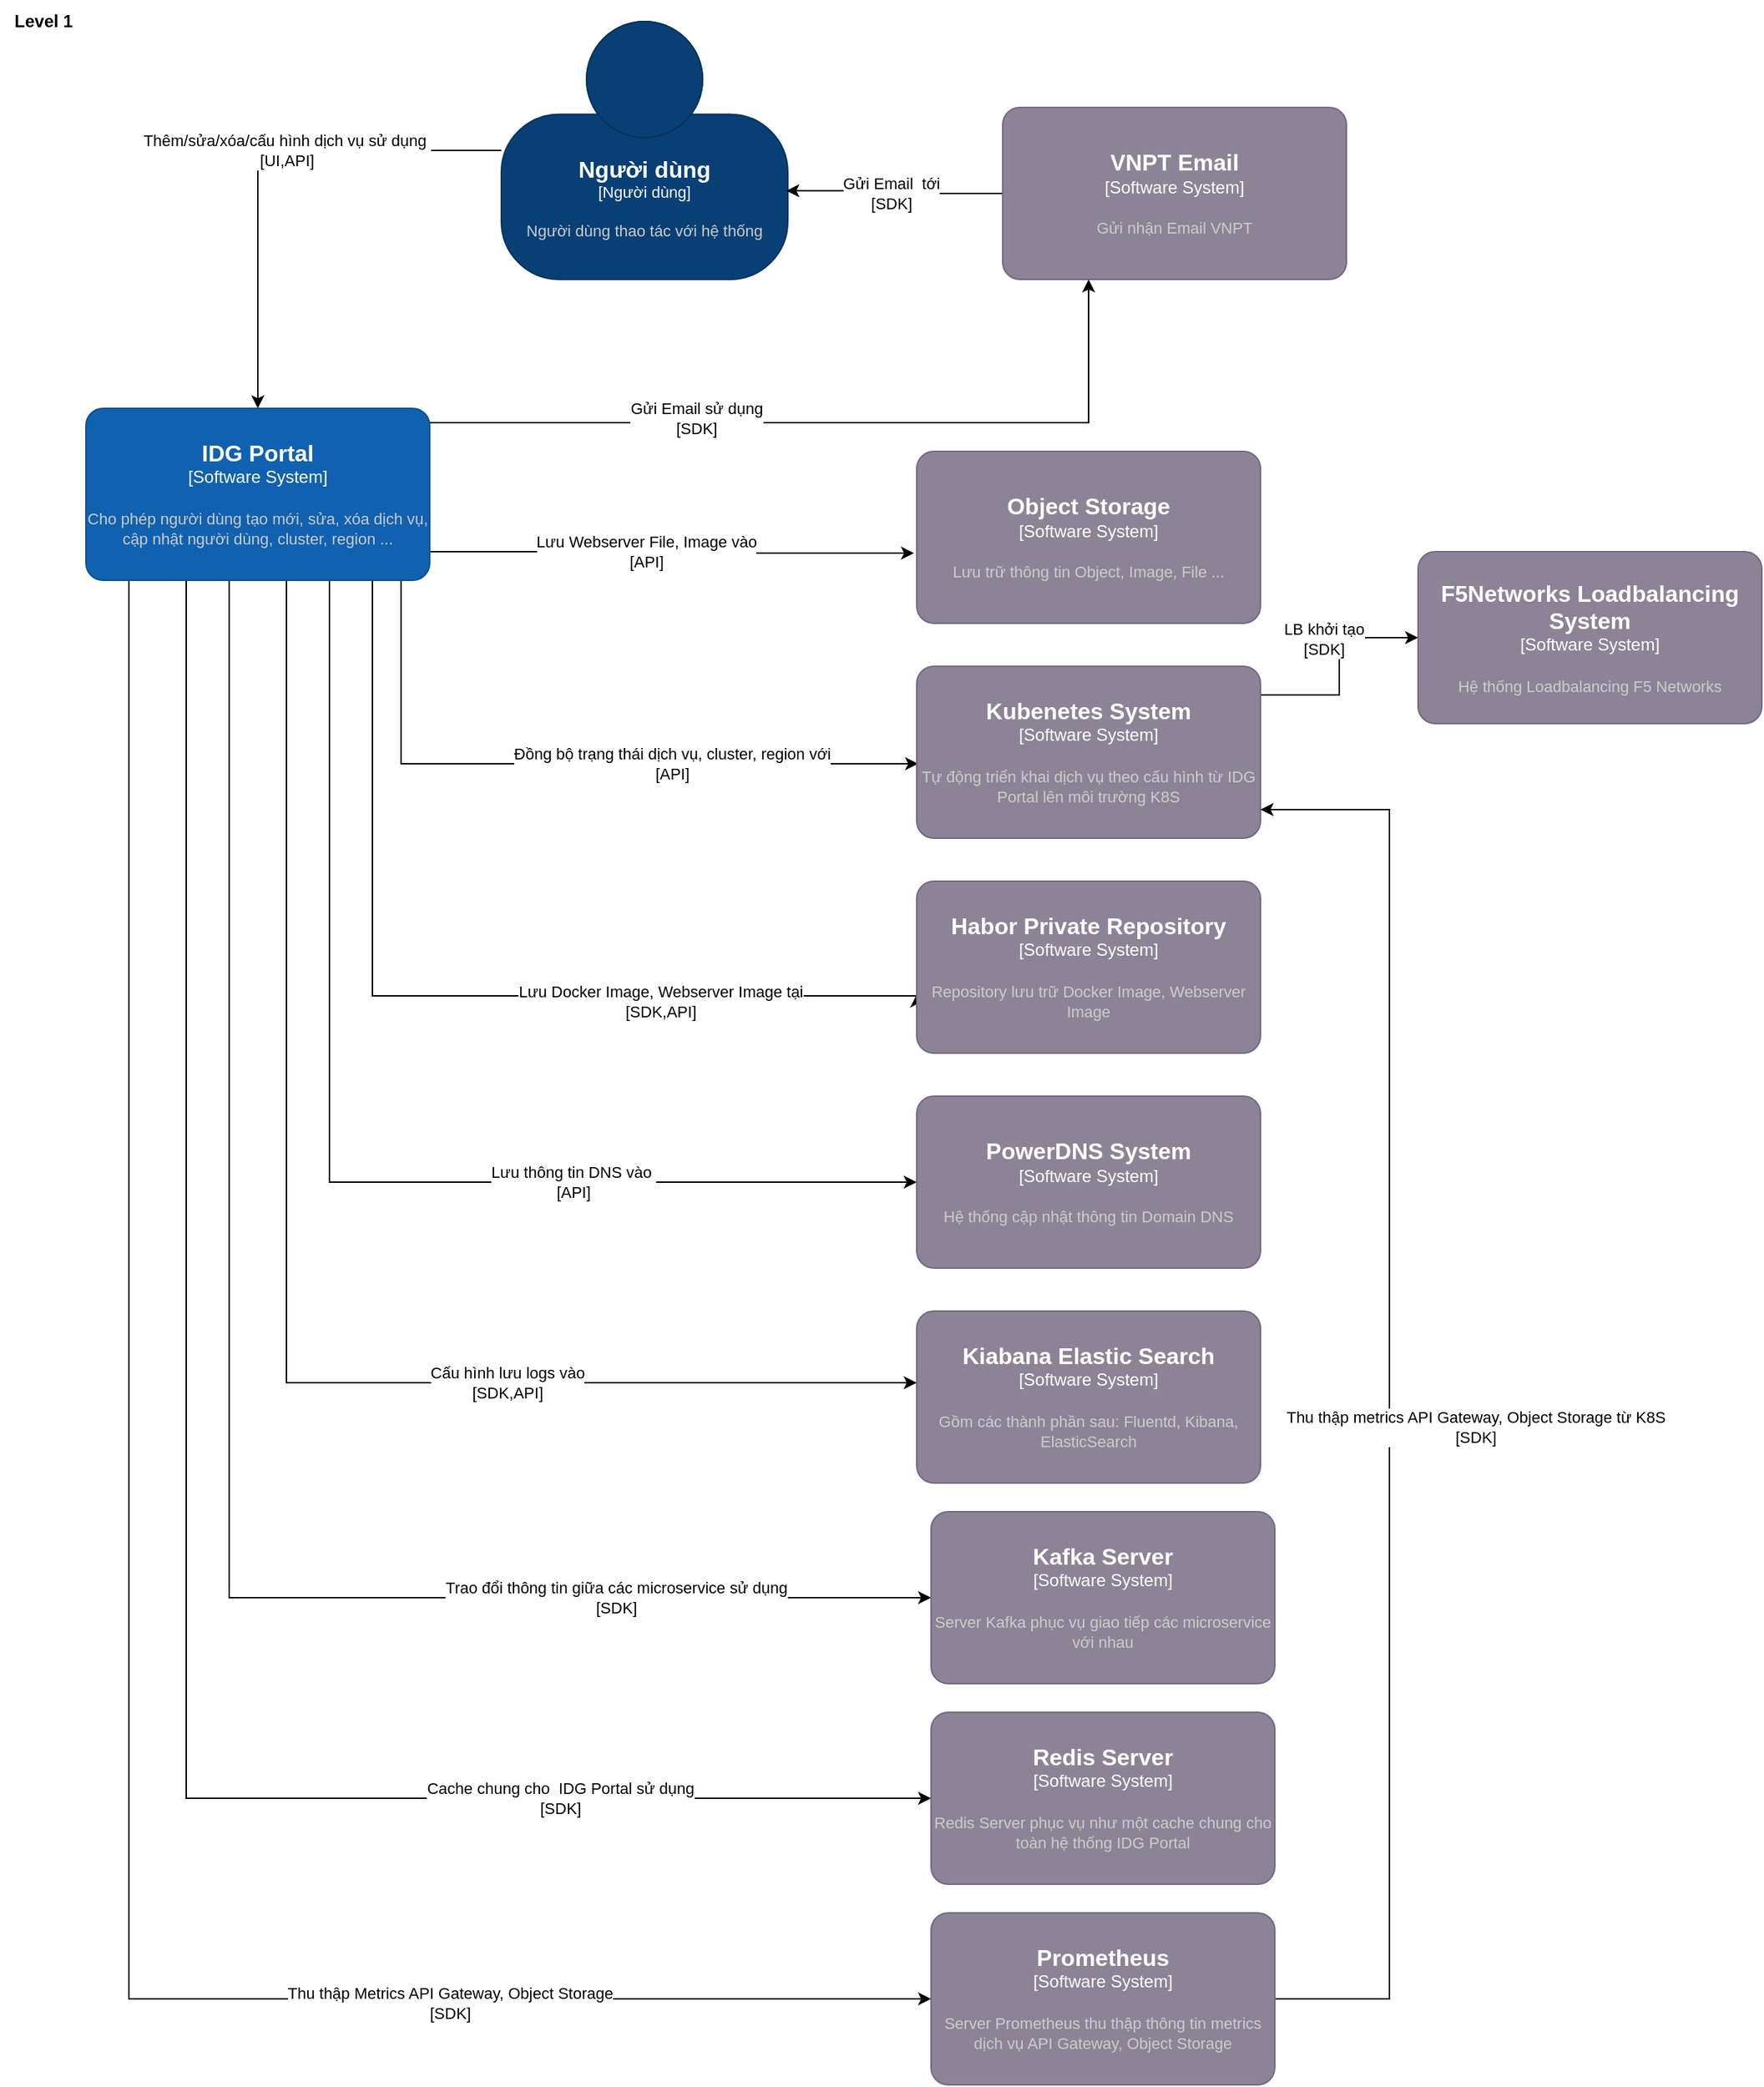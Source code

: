 <mxfile version="20.8.15" type="github">
  <diagram name="Page-1" id="nQsIqWVMZnrbPcf96f-v">
    <mxGraphModel dx="1687" dy="936" grid="1" gridSize="10" guides="1" tooltips="1" connect="1" arrows="1" fold="1" page="1" pageScale="1" pageWidth="850" pageHeight="1100" math="0" shadow="0">
      <root>
        <mxCell id="0" />
        <mxCell id="1" parent="0" />
        <mxCell id="qy9-5uaOzQTob9xjpulP-11" style="edgeStyle=orthogonalEdgeStyle;rounded=0;orthogonalLoop=1;jettySize=auto;html=1;entryX=0.5;entryY=0;entryDx=0;entryDy=0;entryPerimeter=0;" parent="1" source="qy9-5uaOzQTob9xjpulP-1" target="qy9-5uaOzQTob9xjpulP-2" edge="1">
          <mxGeometry relative="1" as="geometry" />
        </mxCell>
        <mxCell id="qy9-5uaOzQTob9xjpulP-12" value="Thêm/sửa/xóa/cấu hình dịch vụ sử dụng&amp;nbsp;&lt;br&gt;[UI,API]" style="edgeLabel;html=1;align=center;verticalAlign=middle;resizable=0;points=[];" parent="qy9-5uaOzQTob9xjpulP-11" vertex="1" connectable="0">
          <mxGeometry x="-0.251" y="2" relative="1" as="geometry">
            <mxPoint x="-19" y="-2" as="offset" />
          </mxGeometry>
        </mxCell>
        <object placeholders="1" c4Name="Người dùng" c4Type="Người dùng" c4Description="Người dùng thao tác với hệ thống" label="&lt;font style=&quot;font-size: 16px&quot;&gt;&lt;b&gt;%c4Name%&lt;/b&gt;&lt;/font&gt;&lt;div&gt;[%c4Type%]&lt;/div&gt;&lt;br&gt;&lt;div&gt;&lt;font style=&quot;font-size: 11px&quot;&gt;&lt;font color=&quot;#cccccc&quot;&gt;%c4Description%&lt;/font&gt;&lt;/div&gt;" id="qy9-5uaOzQTob9xjpulP-1">
          <mxCell style="html=1;fontSize=11;dashed=0;whiteSpace=wrap;fillColor=#083F75;strokeColor=#06315C;fontColor=#ffffff;shape=mxgraph.c4.person2;align=center;metaEdit=1;points=[[0.5,0,0],[1,0.5,0],[1,0.75,0],[0.75,1,0],[0.5,1,0],[0.25,1,0],[0,0.75,0],[0,0.5,0]];resizable=0;" parent="1" vertex="1">
            <mxGeometry x="360" y="30" width="200" height="180" as="geometry" />
          </mxCell>
        </object>
        <mxCell id="qy9-5uaOzQTob9xjpulP-14" style="edgeStyle=orthogonalEdgeStyle;rounded=0;orthogonalLoop=1;jettySize=auto;html=1;" parent="1" source="qy9-5uaOzQTob9xjpulP-2" target="qy9-5uaOzQTob9xjpulP-3" edge="1">
          <mxGeometry relative="1" as="geometry">
            <Array as="points">
              <mxPoint x="770" y="310" />
            </Array>
          </mxGeometry>
        </mxCell>
        <mxCell id="qy9-5uaOzQTob9xjpulP-15" value="Gửi Email sử dụng&lt;br&gt;[SDK]" style="edgeLabel;html=1;align=center;verticalAlign=middle;resizable=0;points=[];" parent="qy9-5uaOzQTob9xjpulP-14" vertex="1" connectable="0">
          <mxGeometry x="-0.335" y="3" relative="1" as="geometry">
            <mxPoint as="offset" />
          </mxGeometry>
        </mxCell>
        <mxCell id="qy9-5uaOzQTob9xjpulP-17" style="edgeStyle=orthogonalEdgeStyle;rounded=0;orthogonalLoop=1;jettySize=auto;html=1;entryX=-0.008;entryY=0.592;entryDx=0;entryDy=0;entryPerimeter=0;" parent="1" source="qy9-5uaOzQTob9xjpulP-2" target="qy9-5uaOzQTob9xjpulP-4" edge="1">
          <mxGeometry relative="1" as="geometry">
            <Array as="points">
              <mxPoint x="530" y="400" />
              <mxPoint x="530" y="401" />
            </Array>
          </mxGeometry>
        </mxCell>
        <mxCell id="qy9-5uaOzQTob9xjpulP-18" value="Lưu Webserver File, Image vào&lt;br&gt;[API]" style="edgeLabel;html=1;align=center;verticalAlign=middle;resizable=0;points=[];" parent="qy9-5uaOzQTob9xjpulP-17" vertex="1" connectable="0">
          <mxGeometry x="-0.609" y="-1" relative="1" as="geometry">
            <mxPoint x="84" y="-1" as="offset" />
          </mxGeometry>
        </mxCell>
        <mxCell id="qy9-5uaOzQTob9xjpulP-20" style="edgeStyle=orthogonalEdgeStyle;rounded=0;orthogonalLoop=1;jettySize=auto;html=1;entryX=0.004;entryY=0.567;entryDx=0;entryDy=0;entryPerimeter=0;" parent="1" source="qy9-5uaOzQTob9xjpulP-2" target="qy9-5uaOzQTob9xjpulP-5" edge="1">
          <mxGeometry relative="1" as="geometry">
            <Array as="points">
              <mxPoint x="290" y="548" />
            </Array>
          </mxGeometry>
        </mxCell>
        <mxCell id="qy9-5uaOzQTob9xjpulP-21" value="Đồng bộ trạng thái dịch vụ, cluster, region với&lt;br&gt;[API]" style="edgeLabel;html=1;align=center;verticalAlign=middle;resizable=0;points=[];" parent="qy9-5uaOzQTob9xjpulP-20" vertex="1" connectable="0">
          <mxGeometry x="0.596" relative="1" as="geometry">
            <mxPoint x="-73" as="offset" />
          </mxGeometry>
        </mxCell>
        <mxCell id="qy9-5uaOzQTob9xjpulP-24" style="edgeStyle=orthogonalEdgeStyle;rounded=0;orthogonalLoop=1;jettySize=auto;html=1;entryX=0;entryY=0.658;entryDx=0;entryDy=0;entryPerimeter=0;" parent="1" source="qy9-5uaOzQTob9xjpulP-2" target="qy9-5uaOzQTob9xjpulP-23" edge="1">
          <mxGeometry relative="1" as="geometry">
            <Array as="points">
              <mxPoint x="270" y="710" />
            </Array>
          </mxGeometry>
        </mxCell>
        <mxCell id="qy9-5uaOzQTob9xjpulP-25" value="Lưu Docker Image, Webserver Image tại&lt;br&gt;[SDK,API]" style="edgeLabel;html=1;align=center;verticalAlign=middle;resizable=0;points=[];" parent="qy9-5uaOzQTob9xjpulP-24" vertex="1" connectable="0">
          <mxGeometry x="0.524" y="-4" relative="1" as="geometry">
            <mxPoint x="-21" as="offset" />
          </mxGeometry>
        </mxCell>
        <mxCell id="F3-BDdjjnU7tB3izrfYW-4" style="edgeStyle=orthogonalEdgeStyle;rounded=0;orthogonalLoop=1;jettySize=auto;html=1;" parent="1" source="qy9-5uaOzQTob9xjpulP-2" target="F3-BDdjjnU7tB3izrfYW-2" edge="1">
          <mxGeometry relative="1" as="geometry">
            <Array as="points">
              <mxPoint x="240" y="840" />
            </Array>
          </mxGeometry>
        </mxCell>
        <mxCell id="F3-BDdjjnU7tB3izrfYW-5" value="Lưu thông tin DNS vào&amp;nbsp;&lt;br&gt;[API]" style="edgeLabel;html=1;align=center;verticalAlign=middle;resizable=0;points=[];" parent="F3-BDdjjnU7tB3izrfYW-4" vertex="1" connectable="0">
          <mxGeometry x="0.352" y="2" relative="1" as="geometry">
            <mxPoint x="29" y="2" as="offset" />
          </mxGeometry>
        </mxCell>
        <mxCell id="F3-BDdjjnU7tB3izrfYW-7" style="edgeStyle=orthogonalEdgeStyle;rounded=0;orthogonalLoop=1;jettySize=auto;html=1;" parent="1" source="qy9-5uaOzQTob9xjpulP-2" target="F3-BDdjjnU7tB3izrfYW-6" edge="1">
          <mxGeometry relative="1" as="geometry">
            <Array as="points">
              <mxPoint x="210" y="980" />
            </Array>
          </mxGeometry>
        </mxCell>
        <mxCell id="F3-BDdjjnU7tB3izrfYW-8" value="Cấu hình lưu logs vào&lt;br&gt;[SDK,API]" style="edgeLabel;html=1;align=center;verticalAlign=middle;resizable=0;points=[];" parent="F3-BDdjjnU7tB3izrfYW-7" vertex="1" connectable="0">
          <mxGeometry x="0.428" relative="1" as="geometry">
            <mxPoint as="offset" />
          </mxGeometry>
        </mxCell>
        <mxCell id="F3-BDdjjnU7tB3izrfYW-11" style="edgeStyle=orthogonalEdgeStyle;rounded=0;orthogonalLoop=1;jettySize=auto;html=1;" parent="1" source="qy9-5uaOzQTob9xjpulP-2" target="F3-BDdjjnU7tB3izrfYW-9" edge="1">
          <mxGeometry relative="1" as="geometry">
            <Array as="points">
              <mxPoint x="170" y="1130" />
            </Array>
          </mxGeometry>
        </mxCell>
        <mxCell id="F3-BDdjjnU7tB3izrfYW-12" value="Trao đổi thông tin giữa các microservice sử dụng&lt;br&gt;[SDK]" style="edgeLabel;html=1;align=center;verticalAlign=middle;resizable=0;points=[];" parent="F3-BDdjjnU7tB3izrfYW-11" vertex="1" connectable="0">
          <mxGeometry x="0.735" y="1" relative="1" as="geometry">
            <mxPoint x="-61" y="1" as="offset" />
          </mxGeometry>
        </mxCell>
        <mxCell id="F3-BDdjjnU7tB3izrfYW-13" style="edgeStyle=orthogonalEdgeStyle;rounded=0;orthogonalLoop=1;jettySize=auto;html=1;" parent="1" source="qy9-5uaOzQTob9xjpulP-2" target="F3-BDdjjnU7tB3izrfYW-10" edge="1">
          <mxGeometry relative="1" as="geometry">
            <Array as="points">
              <mxPoint x="140" y="1270" />
            </Array>
          </mxGeometry>
        </mxCell>
        <mxCell id="F3-BDdjjnU7tB3izrfYW-14" value="Cache chung cho&amp;nbsp; IDG Portal sử dụng&lt;br&gt;[SDK]" style="edgeLabel;html=1;align=center;verticalAlign=middle;resizable=0;points=[];" parent="F3-BDdjjnU7tB3izrfYW-13" vertex="1" connectable="0">
          <mxGeometry x="0.745" y="-1" relative="1" as="geometry">
            <mxPoint x="-85" y="-1" as="offset" />
          </mxGeometry>
        </mxCell>
        <mxCell id="lZMzKJCvB__8pkJdDw-H-3" style="edgeStyle=orthogonalEdgeStyle;rounded=0;orthogonalLoop=1;jettySize=auto;html=1;" edge="1" parent="1" source="qy9-5uaOzQTob9xjpulP-2" target="lZMzKJCvB__8pkJdDw-H-2">
          <mxGeometry relative="1" as="geometry">
            <Array as="points">
              <mxPoint x="100" y="1410" />
            </Array>
          </mxGeometry>
        </mxCell>
        <mxCell id="lZMzKJCvB__8pkJdDw-H-6" value="Thu thập Metrics API Gateway, Object Storage&lt;br&gt;[SDK]" style="edgeLabel;html=1;align=center;verticalAlign=middle;resizable=0;points=[];" vertex="1" connectable="0" parent="lZMzKJCvB__8pkJdDw-H-3">
          <mxGeometry x="0.566" y="-3" relative="1" as="geometry">
            <mxPoint as="offset" />
          </mxGeometry>
        </mxCell>
        <object placeholders="1" c4Name="IDG Portal" c4Type="Software System" c4Description="Cho phép người dùng tạo mới, sửa, xóa dịch vụ, cập nhật người dùng, cluster, region ..." label="&lt;font style=&quot;font-size: 16px&quot;&gt;&lt;b&gt;%c4Name%&lt;/b&gt;&lt;/font&gt;&lt;div&gt;[%c4Type%]&lt;/div&gt;&lt;br&gt;&lt;div&gt;&lt;font style=&quot;font-size: 11px&quot;&gt;&lt;font color=&quot;#cccccc&quot;&gt;%c4Description%&lt;/font&gt;&lt;/div&gt;" id="qy9-5uaOzQTob9xjpulP-2">
          <mxCell style="rounded=1;whiteSpace=wrap;html=1;labelBackgroundColor=none;fillColor=#1061B0;fontColor=#ffffff;align=center;arcSize=10;strokeColor=#0D5091;metaEdit=1;resizable=0;points=[[0.25,0,0],[0.5,0,0],[0.75,0,0],[1,0.25,0],[1,0.5,0],[1,0.75,0],[0.75,1,0],[0.5,1,0],[0.25,1,0],[0,0.75,0],[0,0.5,0],[0,0.25,0]];" parent="1" vertex="1">
            <mxGeometry x="70" y="300" width="240" height="120" as="geometry" />
          </mxCell>
        </object>
        <mxCell id="qy9-5uaOzQTob9xjpulP-9" style="edgeStyle=orthogonalEdgeStyle;rounded=0;orthogonalLoop=1;jettySize=auto;html=1;entryX=0.995;entryY=0.656;entryDx=0;entryDy=0;entryPerimeter=0;" parent="1" source="qy9-5uaOzQTob9xjpulP-3" target="qy9-5uaOzQTob9xjpulP-1" edge="1">
          <mxGeometry relative="1" as="geometry">
            <Array as="points">
              <mxPoint x="605" y="150" />
              <mxPoint x="605" y="148" />
            </Array>
          </mxGeometry>
        </mxCell>
        <mxCell id="qy9-5uaOzQTob9xjpulP-13" value="Gửi Email&amp;nbsp; tới&lt;br&gt;[SDK]" style="edgeLabel;html=1;align=center;verticalAlign=middle;resizable=0;points=[];" parent="qy9-5uaOzQTob9xjpulP-9" vertex="1" connectable="0">
          <mxGeometry x="0.175" y="-1" relative="1" as="geometry">
            <mxPoint x="12" y="1" as="offset" />
          </mxGeometry>
        </mxCell>
        <object placeholders="1" c4Name="VNPT Email" c4Type="Software System" c4Description="Gửi nhận Email VNPT" label="&lt;font style=&quot;font-size: 16px&quot;&gt;&lt;b&gt;%c4Name%&lt;/b&gt;&lt;/font&gt;&lt;div&gt;[%c4Type%]&lt;/div&gt;&lt;br&gt;&lt;div&gt;&lt;font style=&quot;font-size: 11px&quot;&gt;&lt;font color=&quot;#cccccc&quot;&gt;%c4Description%&lt;/font&gt;&lt;/div&gt;" id="qy9-5uaOzQTob9xjpulP-3">
          <mxCell style="rounded=1;whiteSpace=wrap;html=1;labelBackgroundColor=none;fillColor=#8C8496;fontColor=#ffffff;align=center;arcSize=10;strokeColor=#736782;metaEdit=1;resizable=0;points=[[0.25,0,0],[0.5,0,0],[0.75,0,0],[1,0.25,0],[1,0.5,0],[1,0.75,0],[0.75,1,0],[0.5,1,0],[0.25,1,0],[0,0.75,0],[0,0.5,0],[0,0.25,0]];" parent="1" vertex="1">
            <mxGeometry x="710" y="90" width="240" height="120" as="geometry" />
          </mxCell>
        </object>
        <object placeholders="1" c4Name="Object Storage" c4Type="Software System" c4Description="Lưu trữ thông tin Object, Image, File ..." label="&lt;font style=&quot;font-size: 16px&quot;&gt;&lt;b&gt;%c4Name%&lt;/b&gt;&lt;/font&gt;&lt;div&gt;[%c4Type%]&lt;/div&gt;&lt;br&gt;&lt;div&gt;&lt;font style=&quot;font-size: 11px&quot;&gt;&lt;font color=&quot;#cccccc&quot;&gt;%c4Description%&lt;/font&gt;&lt;/div&gt;" id="qy9-5uaOzQTob9xjpulP-4">
          <mxCell style="rounded=1;whiteSpace=wrap;html=1;labelBackgroundColor=none;fillColor=#8C8496;fontColor=#ffffff;align=center;arcSize=10;strokeColor=#736782;metaEdit=1;resizable=0;points=[[0.25,0,0],[0.5,0,0],[0.75,0,0],[1,0.25,0],[1,0.5,0],[1,0.75,0],[0.75,1,0],[0.5,1,0],[0.25,1,0],[0,0.75,0],[0,0.5,0],[0,0.25,0]];" parent="1" vertex="1">
            <mxGeometry x="650" y="330" width="240" height="120" as="geometry" />
          </mxCell>
        </object>
        <mxCell id="F3-BDdjjnU7tB3izrfYW-3" value="" style="edgeStyle=orthogonalEdgeStyle;rounded=0;orthogonalLoop=1;jettySize=auto;html=1;" parent="1" source="qy9-5uaOzQTob9xjpulP-5" target="F3-BDdjjnU7tB3izrfYW-1" edge="1">
          <mxGeometry relative="1" as="geometry">
            <Array as="points">
              <mxPoint x="945" y="500" />
              <mxPoint x="945" y="460" />
            </Array>
          </mxGeometry>
        </mxCell>
        <mxCell id="lZMzKJCvB__8pkJdDw-H-1" value="LB khởi tạo&lt;br&gt;[SDK]" style="edgeLabel;html=1;align=center;verticalAlign=middle;resizable=0;points=[];" vertex="1" connectable="0" parent="F3-BDdjjnU7tB3izrfYW-3">
          <mxGeometry x="0.24" y="-1" relative="1" as="geometry">
            <mxPoint x="-12" y="-1" as="offset" />
          </mxGeometry>
        </mxCell>
        <object placeholders="1" c4Name="Kubenetes System" c4Type="Software System" c4Description="Tự động triển khai dịch vụ theo cấu hình từ IDG Portal lên môi trường K8S" label="&lt;font style=&quot;font-size: 16px&quot;&gt;&lt;b&gt;%c4Name%&lt;/b&gt;&lt;/font&gt;&lt;div&gt;[%c4Type%]&lt;/div&gt;&lt;br&gt;&lt;div&gt;&lt;font style=&quot;font-size: 11px&quot;&gt;&lt;font color=&quot;#cccccc&quot;&gt;%c4Description%&lt;/font&gt;&lt;/div&gt;" id="qy9-5uaOzQTob9xjpulP-5">
          <mxCell style="rounded=1;whiteSpace=wrap;html=1;labelBackgroundColor=none;fillColor=#8C8496;fontColor=#ffffff;align=center;arcSize=10;strokeColor=#736782;metaEdit=1;resizable=0;points=[[0.25,0,0],[0.5,0,0],[0.75,0,0],[1,0.25,0],[1,0.5,0],[1,0.75,0],[0.75,1,0],[0.5,1,0],[0.25,1,0],[0,0.75,0],[0,0.5,0],[0,0.25,0]];" parent="1" vertex="1">
            <mxGeometry x="650" y="480" width="240" height="120" as="geometry" />
          </mxCell>
        </object>
        <object placeholders="1" c4Name="Habor Private Repository" c4Type="Software System" c4Description="Repository lưu trữ Docker Image, Webserver Image" label="&lt;font style=&quot;font-size: 16px&quot;&gt;&lt;b&gt;%c4Name%&lt;/b&gt;&lt;/font&gt;&lt;div&gt;[%c4Type%]&lt;/div&gt;&lt;br&gt;&lt;div&gt;&lt;font style=&quot;font-size: 11px&quot;&gt;&lt;font color=&quot;#cccccc&quot;&gt;%c4Description%&lt;/font&gt;&lt;/div&gt;" id="qy9-5uaOzQTob9xjpulP-23">
          <mxCell style="rounded=1;whiteSpace=wrap;html=1;labelBackgroundColor=none;fillColor=#8C8496;fontColor=#ffffff;align=center;arcSize=10;strokeColor=#736782;metaEdit=1;resizable=0;points=[[0.25,0,0],[0.5,0,0],[0.75,0,0],[1,0.25,0],[1,0.5,0],[1,0.75,0],[0.75,1,0],[0.5,1,0],[0.25,1,0],[0,0.75,0],[0,0.5,0],[0,0.25,0]];" parent="1" vertex="1">
            <mxGeometry x="650" y="630" width="240" height="120" as="geometry" />
          </mxCell>
        </object>
        <mxCell id="qy9-5uaOzQTob9xjpulP-26" value="Level 1" style="text;html=1;align=center;verticalAlign=middle;resizable=0;points=[];autosize=1;strokeColor=none;fillColor=none;fontStyle=1" parent="1" vertex="1">
          <mxGeometry x="10" y="15" width="60" height="30" as="geometry" />
        </mxCell>
        <object placeholders="1" c4Name="F5Networks Loadbalancing System" c4Type="Software System" c4Description="Hệ thống Loadbalancing F5 Networks" label="&lt;font style=&quot;font-size: 16px&quot;&gt;&lt;b&gt;%c4Name%&lt;/b&gt;&lt;/font&gt;&lt;div&gt;[%c4Type%]&lt;/div&gt;&lt;br&gt;&lt;div&gt;&lt;font style=&quot;font-size: 11px&quot;&gt;&lt;font color=&quot;#cccccc&quot;&gt;%c4Description%&lt;/font&gt;&lt;/div&gt;" id="F3-BDdjjnU7tB3izrfYW-1">
          <mxCell style="rounded=1;whiteSpace=wrap;html=1;labelBackgroundColor=none;fillColor=#8C8496;fontColor=#ffffff;align=center;arcSize=10;strokeColor=#736782;metaEdit=1;resizable=0;points=[[0.25,0,0],[0.5,0,0],[0.75,0,0],[1,0.25,0],[1,0.5,0],[1,0.75,0],[0.75,1,0],[0.5,1,0],[0.25,1,0],[0,0.75,0],[0,0.5,0],[0,0.25,0]];" parent="1" vertex="1">
            <mxGeometry x="1000" y="400" width="240" height="120" as="geometry" />
          </mxCell>
        </object>
        <object placeholders="1" c4Name="PowerDNS System" c4Type="Software System" c4Description="Hệ thống cập nhật thông tin Domain DNS" label="&lt;font style=&quot;font-size: 16px&quot;&gt;&lt;b&gt;%c4Name%&lt;/b&gt;&lt;/font&gt;&lt;div&gt;[%c4Type%]&lt;/div&gt;&lt;br&gt;&lt;div&gt;&lt;font style=&quot;font-size: 11px&quot;&gt;&lt;font color=&quot;#cccccc&quot;&gt;%c4Description%&lt;/font&gt;&lt;/div&gt;" id="F3-BDdjjnU7tB3izrfYW-2">
          <mxCell style="rounded=1;whiteSpace=wrap;html=1;labelBackgroundColor=none;fillColor=#8C8496;fontColor=#ffffff;align=center;arcSize=10;strokeColor=#736782;metaEdit=1;resizable=0;points=[[0.25,0,0],[0.5,0,0],[0.75,0,0],[1,0.25,0],[1,0.5,0],[1,0.75,0],[0.75,1,0],[0.5,1,0],[0.25,1,0],[0,0.75,0],[0,0.5,0],[0,0.25,0]];" parent="1" vertex="1">
            <mxGeometry x="650" y="780" width="240" height="120" as="geometry" />
          </mxCell>
        </object>
        <object placeholders="1" c4Name="Kiabana Elastic Search" c4Type="Software System" c4Description="Gồm các thành phần sau: Fluentd, Kibana, ElasticSearch" label="&lt;font style=&quot;font-size: 16px&quot;&gt;&lt;b&gt;%c4Name%&lt;/b&gt;&lt;/font&gt;&lt;div&gt;[%c4Type%]&lt;/div&gt;&lt;br&gt;&lt;div&gt;&lt;font style=&quot;font-size: 11px&quot;&gt;&lt;font color=&quot;#cccccc&quot;&gt;%c4Description%&lt;/font&gt;&lt;/div&gt;" id="F3-BDdjjnU7tB3izrfYW-6">
          <mxCell style="rounded=1;whiteSpace=wrap;html=1;labelBackgroundColor=none;fillColor=#8C8496;fontColor=#ffffff;align=center;arcSize=10;strokeColor=#736782;metaEdit=1;resizable=0;points=[[0.25,0,0],[0.5,0,0],[0.75,0,0],[1,0.25,0],[1,0.5,0],[1,0.75,0],[0.75,1,0],[0.5,1,0],[0.25,1,0],[0,0.75,0],[0,0.5,0],[0,0.25,0]];" parent="1" vertex="1">
            <mxGeometry x="650" y="930" width="240" height="120" as="geometry" />
          </mxCell>
        </object>
        <object placeholders="1" c4Name="Kafka Server" c4Type="Software System" c4Description="Server Kafka phục vụ giao tiếp các microservice với nhau" label="&lt;font style=&quot;font-size: 16px&quot;&gt;&lt;b&gt;%c4Name%&lt;/b&gt;&lt;/font&gt;&lt;div&gt;[%c4Type%]&lt;/div&gt;&lt;br&gt;&lt;div&gt;&lt;font style=&quot;font-size: 11px&quot;&gt;&lt;font color=&quot;#cccccc&quot;&gt;%c4Description%&lt;/font&gt;&lt;/div&gt;" id="F3-BDdjjnU7tB3izrfYW-9">
          <mxCell style="rounded=1;whiteSpace=wrap;html=1;labelBackgroundColor=none;fillColor=#8C8496;fontColor=#ffffff;align=center;arcSize=10;strokeColor=#736782;metaEdit=1;resizable=0;points=[[0.25,0,0],[0.5,0,0],[0.75,0,0],[1,0.25,0],[1,0.5,0],[1,0.75,0],[0.75,1,0],[0.5,1,0],[0.25,1,0],[0,0.75,0],[0,0.5,0],[0,0.25,0]];" parent="1" vertex="1">
            <mxGeometry x="660" y="1070" width="240" height="120" as="geometry" />
          </mxCell>
        </object>
        <object placeholders="1" c4Name="Redis Server" c4Type="Software System" c4Description="Redis Server phục vụ như một cache chung cho toàn hệ thống IDG Portal" label="&lt;font style=&quot;font-size: 16px&quot;&gt;&lt;b&gt;%c4Name%&lt;/b&gt;&lt;/font&gt;&lt;div&gt;[%c4Type%]&lt;/div&gt;&lt;br&gt;&lt;div&gt;&lt;font style=&quot;font-size: 11px&quot;&gt;&lt;font color=&quot;#cccccc&quot;&gt;%c4Description%&lt;/font&gt;&lt;/div&gt;" id="F3-BDdjjnU7tB3izrfYW-10">
          <mxCell style="rounded=1;whiteSpace=wrap;html=1;labelBackgroundColor=none;fillColor=#8C8496;fontColor=#ffffff;align=center;arcSize=10;strokeColor=#736782;metaEdit=1;resizable=0;points=[[0.25,0,0],[0.5,0,0],[0.75,0,0],[1,0.25,0],[1,0.5,0],[1,0.75,0],[0.75,1,0],[0.5,1,0],[0.25,1,0],[0,0.75,0],[0,0.5,0],[0,0.25,0]];" parent="1" vertex="1">
            <mxGeometry x="660" y="1210" width="240" height="120" as="geometry" />
          </mxCell>
        </object>
        <mxCell id="lZMzKJCvB__8pkJdDw-H-4" style="edgeStyle=orthogonalEdgeStyle;rounded=0;orthogonalLoop=1;jettySize=auto;html=1;" edge="1" parent="1" source="lZMzKJCvB__8pkJdDw-H-2" target="qy9-5uaOzQTob9xjpulP-5">
          <mxGeometry relative="1" as="geometry">
            <Array as="points">
              <mxPoint x="980" y="1410" />
              <mxPoint x="980" y="580" />
            </Array>
          </mxGeometry>
        </mxCell>
        <mxCell id="lZMzKJCvB__8pkJdDw-H-5" value="Thu thập metrics API Gateway, Object Storage từ K8S&lt;br&gt;[SDK]" style="edgeLabel;html=1;align=center;verticalAlign=middle;resizable=0;points=[];" vertex="1" connectable="0" parent="lZMzKJCvB__8pkJdDw-H-4">
          <mxGeometry x="-0.115" y="-7" relative="1" as="geometry">
            <mxPoint x="53" y="-37" as="offset" />
          </mxGeometry>
        </mxCell>
        <object placeholders="1" c4Name="Prometheus" c4Type="Software System" c4Description="Server Prometheus thu thập thông tin metrics dịch vụ API Gateway, Object Storage" label="&lt;font style=&quot;font-size: 16px&quot;&gt;&lt;b&gt;%c4Name%&lt;/b&gt;&lt;/font&gt;&lt;div&gt;[%c4Type%]&lt;/div&gt;&lt;br&gt;&lt;div&gt;&lt;font style=&quot;font-size: 11px&quot;&gt;&lt;font color=&quot;#cccccc&quot;&gt;%c4Description%&lt;/font&gt;&lt;/div&gt;" id="lZMzKJCvB__8pkJdDw-H-2">
          <mxCell style="rounded=1;whiteSpace=wrap;html=1;labelBackgroundColor=none;fillColor=#8C8496;fontColor=#ffffff;align=center;arcSize=10;strokeColor=#736782;metaEdit=1;resizable=0;points=[[0.25,0,0],[0.5,0,0],[0.75,0,0],[1,0.25,0],[1,0.5,0],[1,0.75,0],[0.75,1,0],[0.5,1,0],[0.25,1,0],[0,0.75,0],[0,0.5,0],[0,0.25,0]];" vertex="1" parent="1">
            <mxGeometry x="660" y="1350" width="240" height="120" as="geometry" />
          </mxCell>
        </object>
      </root>
    </mxGraphModel>
  </diagram>
</mxfile>
